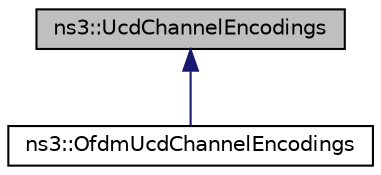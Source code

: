 digraph "ns3::UcdChannelEncodings"
{
 // LATEX_PDF_SIZE
  edge [fontname="Helvetica",fontsize="10",labelfontname="Helvetica",labelfontsize="10"];
  node [fontname="Helvetica",fontsize="10",shape=record];
  Node1 [label="ns3::UcdChannelEncodings",height=0.2,width=0.4,color="black", fillcolor="grey75", style="filled", fontcolor="black",tooltip="This class implements the UCD channel encodings as described by \"IEEE Standard for Local and metropol..."];
  Node1 -> Node2 [dir="back",color="midnightblue",fontsize="10",style="solid",fontname="Helvetica"];
  Node2 [label="ns3::OfdmUcdChannelEncodings",height=0.2,width=0.4,color="black", fillcolor="white", style="filled",URL="$classns3_1_1_ofdm_ucd_channel_encodings.html",tooltip="This class implements the OFDM UCD channel encodings as described by \"IEEE Standard for Local and met..."];
}
